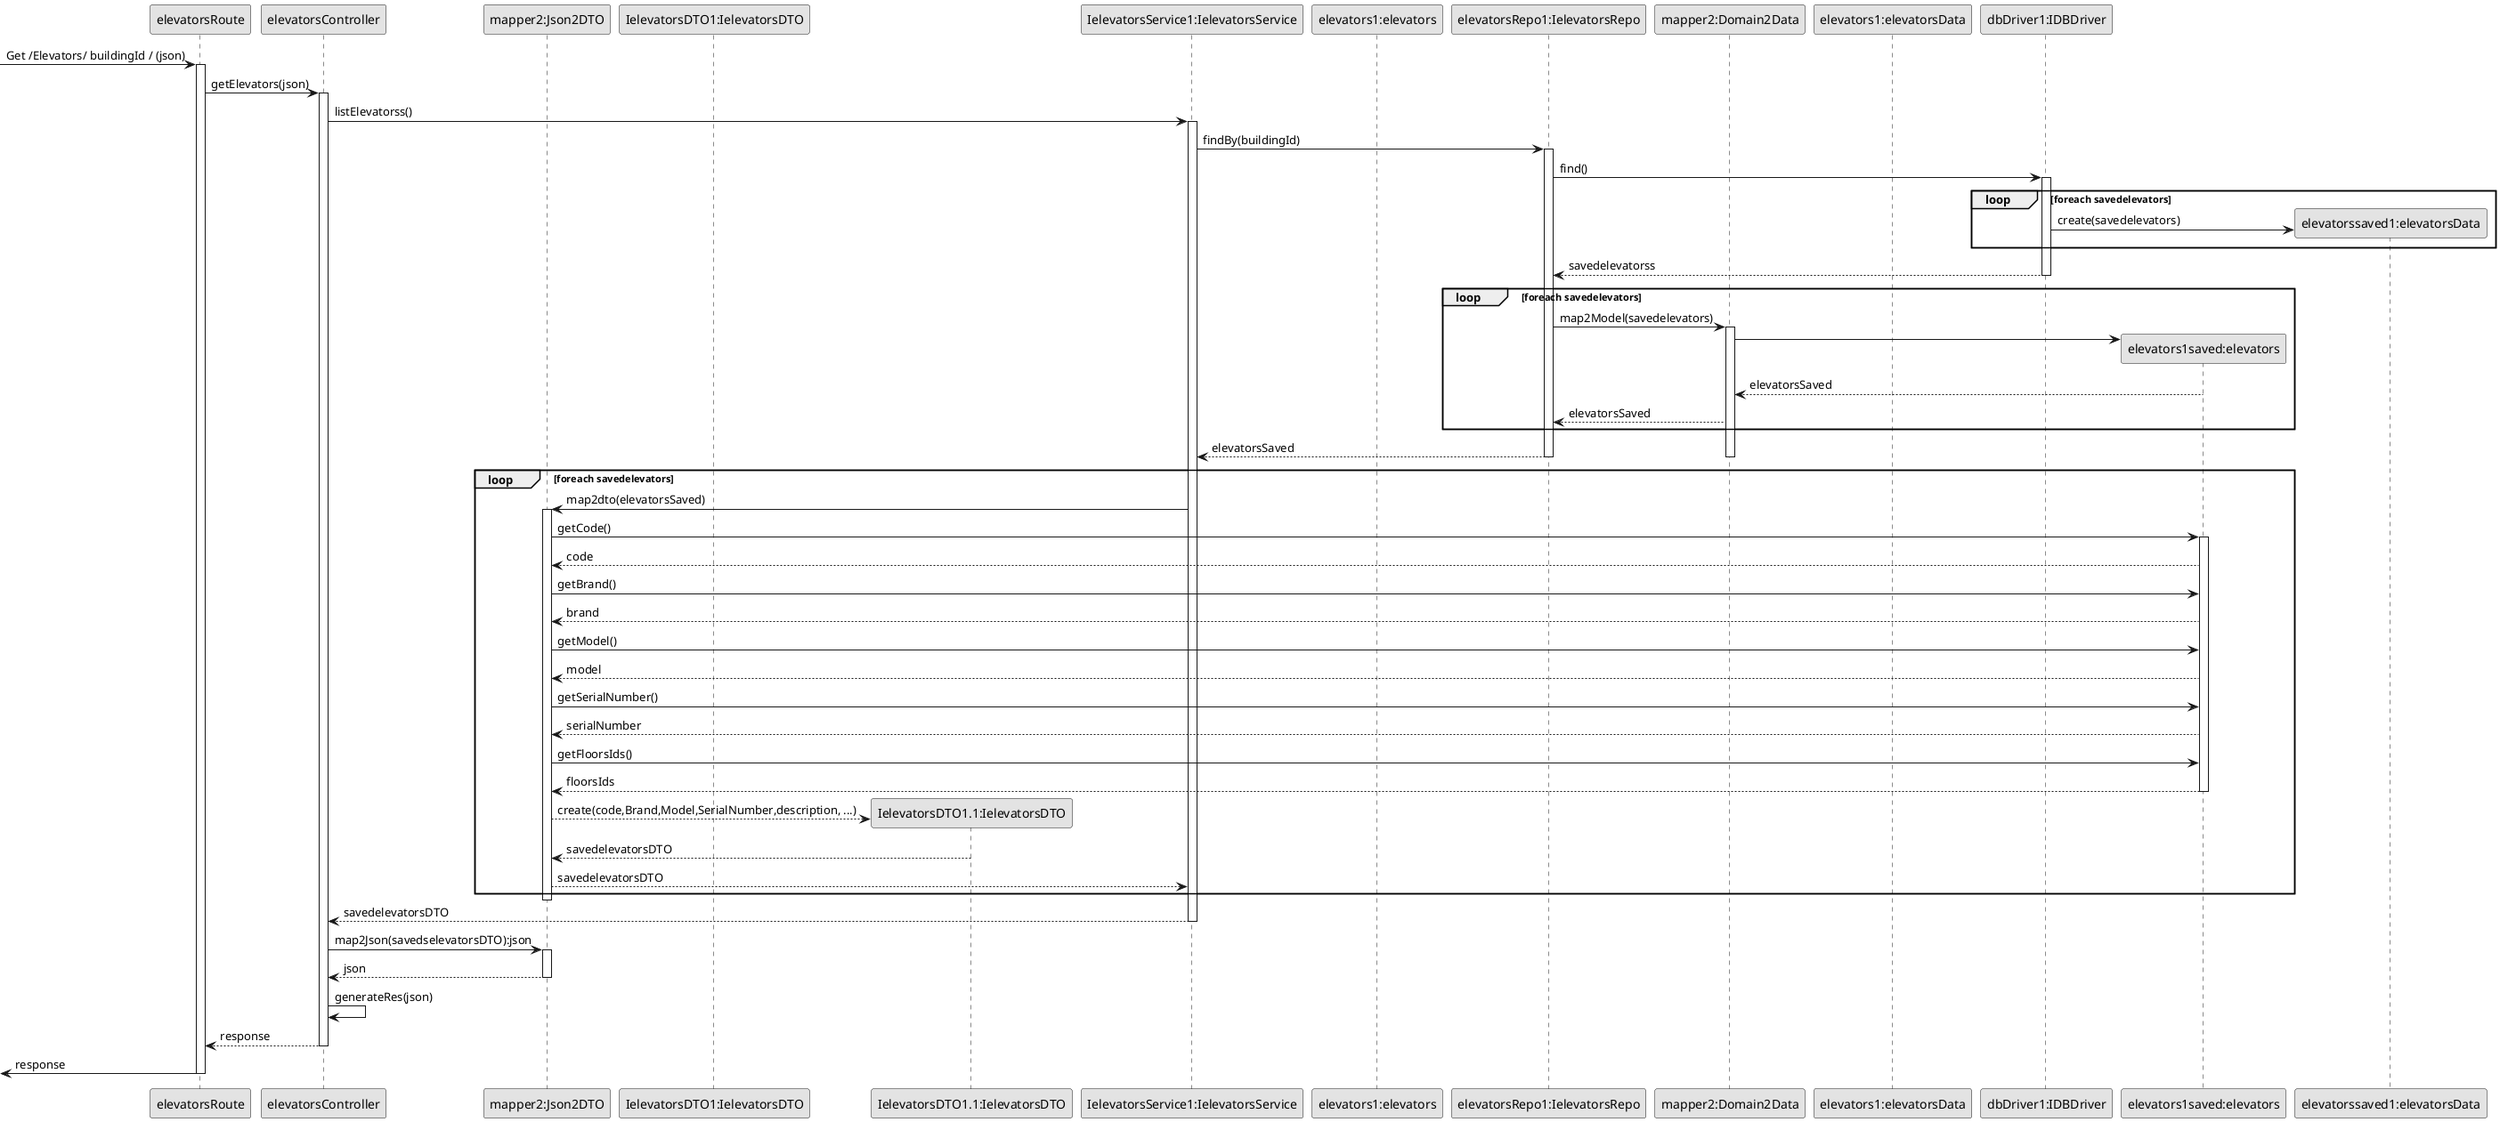 @startuml
'http://plantuml.com/skinparam.html
skinparam monochrome true
skinparam packageStyle rect
skinparam shadowing false


participant elevatorsRoute  as route
participant elevatorsController as controller
participant "mapper2:Json2DTO" as jsonMapper
participant "IelevatorsDTO1:IelevatorsDTO" as dto1
participant "IelevatorsDTO1.1:IelevatorsDTO" as dto2
participant "IelevatorsService1:IelevatorsService" as service
participant "elevators1:elevators" as domain
participant "elevatorsRepo1:IelevatorsRepo" as repository
participant "mapper2:Domain2Data" as mapper1
participant "elevators1:elevatorsData" as data
participant "dbDriver1:IDBDriver" as db
participant "elevators1saved:elevators" as savedDomain
participant "elevatorssaved1:elevatorsData" as savedData



-> route: Get /Elevators/ buildingId / (json)
activate route
  route->controller: getElevators(json)
  activate controller
    controller ->service:listElevatorss()
    activate service
    service->repository:findBy(buildingId)
    activate repository
    repository -> db:find()
    activate db
    loop foreach savedelevators
      db -> savedData**:create(savedelevators)
    end
    db --> repository:savedelevatorss
    deactivate
    loop foreach savedelevators
    repository->mapper1:map2Model(savedelevators)
    activate mapper1
    mapper1 -> savedDomain**
    savedDomain --> mapper1:elevatorsSaved
    mapper1 --> repository:elevatorsSaved
    end
    repository --> service:elevatorsSaved
    deactivate
    deactivate
    loop foreach savedelevators                     
    service -> jsonMapper: map2dto(elevatorsSaved)
    activate jsonMapper
    jsonMapper -> savedDomain: getCode()
    activate savedDomain
    savedDomain --> jsonMapper:code
    jsonMapper -> savedDomain: getBrand()
    savedDomain --> jsonMapper:brand
    jsonMapper -> savedDomain: getModel()
    savedDomain --> jsonMapper:model
    jsonMapper -> savedDomain: getSerialNumber()
    savedDomain --> jsonMapper:serialNumber
    jsonMapper -> savedDomain: getFloorsIds()
    savedDomain --> jsonMapper:floorsIds
    deactivate
    jsonMapper --> dto2**:create(code,Brand,Model,SerialNumber,description, ...)
    dto2 --> jsonMapper:savedelevatorsDTO            
    jsonMapper --> service: savedelevatorsDTO
    end
    deactivate
    service --> controller:savedelevatorsDTO
    deactivate
    controller -> jsonMapper:map2Json(savedselevatorsDTO):json
    activate jsonMapper
    jsonMapper --> controller:json
    deactivate
    controller->controller:generateRes(json)
    controller--> route:response
    deactivate
    <- route:response
    deactivate





@enduml